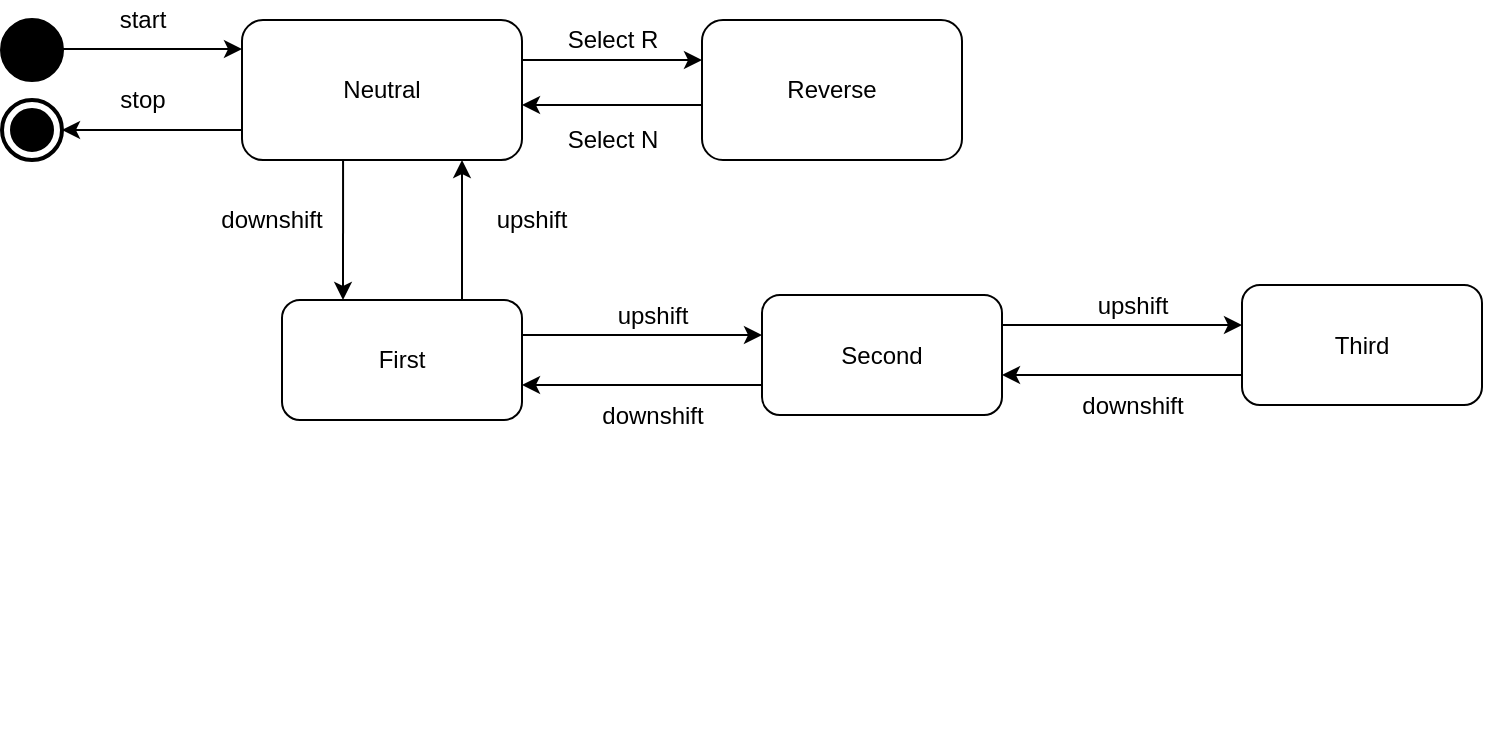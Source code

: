 <mxfile version="13.7.3" type="device"><diagram id="SpXR7Q0r0o3w_fKSbviL" name="Page-1"><mxGraphModel dx="1422" dy="822" grid="1" gridSize="10" guides="1" tooltips="1" connect="1" arrows="1" fold="1" page="1" pageScale="1" pageWidth="850" pageHeight="1100" math="0" shadow="0"><root><mxCell id="0"/><mxCell id="1" parent="0"/><mxCell id="OuAXb5mEeGIgTtvhZ95e-2" value="Neutral" style="rounded=1;whiteSpace=wrap;html=1;" parent="1" vertex="1"><mxGeometry x="175" y="140" width="140" height="70" as="geometry"/></mxCell><mxCell id="OuAXb5mEeGIgTtvhZ95e-4" value="Reverse" style="rounded=1;whiteSpace=wrap;html=1;" parent="1" vertex="1"><mxGeometry x="405" y="140" width="130" height="70" as="geometry"/></mxCell><mxCell id="OuAXb5mEeGIgTtvhZ95e-5" value="" style="endArrow=classic;html=1;exitX=1;exitY=0.5;exitDx=0;exitDy=0;" parent="1" edge="1"><mxGeometry width="50" height="50" relative="1" as="geometry"><mxPoint x="315" y="160" as="sourcePoint"/><mxPoint x="405" y="160" as="targetPoint"/></mxGeometry></mxCell><mxCell id="OuAXb5mEeGIgTtvhZ95e-6" value="" style="endArrow=classic;html=1;exitX=0;exitY=0.75;exitDx=0;exitDy=0;entryX=1;entryY=0.75;entryDx=0;entryDy=0;" parent="1" edge="1"><mxGeometry width="50" height="50" relative="1" as="geometry"><mxPoint x="405" y="182.5" as="sourcePoint"/><mxPoint x="315" y="182.5" as="targetPoint"/></mxGeometry></mxCell><mxCell id="OuAXb5mEeGIgTtvhZ95e-7" value="Select R" style="text;html=1;align=center;verticalAlign=middle;resizable=0;points=[];autosize=1;" parent="1" vertex="1"><mxGeometry x="330" y="140" width="60" height="20" as="geometry"/></mxCell><mxCell id="OuAXb5mEeGIgTtvhZ95e-8" value="Select N" style="text;html=1;align=center;verticalAlign=middle;resizable=0;points=[];autosize=1;" parent="1" vertex="1"><mxGeometry x="330" y="190" width="60" height="20" as="geometry"/></mxCell><mxCell id="OuAXb5mEeGIgTtvhZ95e-16" value="First" style="rounded=1;whiteSpace=wrap;html=1;" parent="1" vertex="1"><mxGeometry x="195" y="280" width="120" height="60" as="geometry"/></mxCell><mxCell id="OuAXb5mEeGIgTtvhZ95e-17" value="" style="endArrow=classic;html=1;exitX=1;exitY=0.5;exitDx=0;exitDy=0;" parent="1" edge="1"><mxGeometry width="50" height="50" relative="1" as="geometry"><mxPoint x="315" y="297.5" as="sourcePoint"/><mxPoint x="435" y="297.5" as="targetPoint"/></mxGeometry></mxCell><mxCell id="OuAXb5mEeGIgTtvhZ95e-18" value="" style="endArrow=classic;html=1;entryX=1;entryY=0.75;entryDx=0;entryDy=0;" parent="1" edge="1"><mxGeometry width="50" height="50" relative="1" as="geometry"><mxPoint x="435" y="322.5" as="sourcePoint"/><mxPoint x="315" y="322.5" as="targetPoint"/></mxGeometry></mxCell><mxCell id="OuAXb5mEeGIgTtvhZ95e-19" value="upshift" style="text;html=1;align=center;verticalAlign=middle;resizable=0;points=[];autosize=1;" parent="1" vertex="1"><mxGeometry x="355" y="277.5" width="50" height="20" as="geometry"/></mxCell><mxCell id="OuAXb5mEeGIgTtvhZ95e-20" value="downshift" style="text;html=1;align=center;verticalAlign=middle;resizable=0;points=[];autosize=1;" parent="1" vertex="1"><mxGeometry x="345" y="327.5" width="70" height="20" as="geometry"/></mxCell><mxCell id="OuAXb5mEeGIgTtvhZ95e-21" value="Second" style="rounded=1;whiteSpace=wrap;html=1;" parent="1" vertex="1"><mxGeometry x="435" y="277.5" width="120" height="60" as="geometry"/></mxCell><mxCell id="OuAXb5mEeGIgTtvhZ95e-22" value="" style="endArrow=classic;html=1;exitX=1;exitY=0.5;exitDx=0;exitDy=0;" parent="1" edge="1"><mxGeometry width="50" height="50" relative="1" as="geometry"><mxPoint x="555" y="292.5" as="sourcePoint"/><mxPoint x="675" y="292.5" as="targetPoint"/></mxGeometry></mxCell><mxCell id="OuAXb5mEeGIgTtvhZ95e-23" value="" style="endArrow=classic;html=1;entryX=1;entryY=0.75;entryDx=0;entryDy=0;" parent="1" edge="1"><mxGeometry width="50" height="50" relative="1" as="geometry"><mxPoint x="675" y="317.5" as="sourcePoint"/><mxPoint x="555" y="317.5" as="targetPoint"/></mxGeometry></mxCell><mxCell id="OuAXb5mEeGIgTtvhZ95e-24" value="upshift" style="text;html=1;align=center;verticalAlign=middle;resizable=0;points=[];autosize=1;" parent="1" vertex="1"><mxGeometry x="595" y="272.5" width="50" height="20" as="geometry"/></mxCell><mxCell id="OuAXb5mEeGIgTtvhZ95e-25" value="downshift" style="text;html=1;align=center;verticalAlign=middle;resizable=0;points=[];autosize=1;" parent="1" vertex="1"><mxGeometry x="585" y="322.5" width="70" height="20" as="geometry"/></mxCell><mxCell id="OuAXb5mEeGIgTtvhZ95e-26" value="Third" style="rounded=1;whiteSpace=wrap;html=1;" parent="1" vertex="1"><mxGeometry x="675" y="272.5" width="120" height="60" as="geometry"/></mxCell><mxCell id="OuAXb5mEeGIgTtvhZ95e-37" value="&lt;span style=&quot;color: rgba(0 , 0 , 0 , 0) ; font-family: monospace ; font-size: 0px&quot;&gt;%3CmxGraphModel%3E%3Croot%3E%3CmxCell%20id%3D%220%22%2F%3E%3CmxCell%20id%3D%221%22%20parent%3D%220%22%2F%3E%3CmxCell%20id%3D%222%22%20value%3D%22%22%20style%3D%22endArrow%3Dclassic%3Bhtml%3D1%3BexitX%3D0.25%3BexitY%3D1%3BexitDx%3D0%3BexitDy%3D0%3BentryX%3D0.385%3BentryY%3D0.008%3BentryDx%3D0%3BentryDy%3D0%3BentryPerimeter%3D0%3B%22%20edge%3D%221%22%20parent%3D%221%22%3E%3CmxGeometry%20width%3D%2250%22%20height%3D%2250%22%20relative%3D%221%22%20as%3D%22geometry%22%3E%3CmxPoint%20x%3D%22310%22%20y%3D%22210%22%20as%3D%22sourcePoint%22%2F%3E%3CmxPoint%20x%3D%22307.2%22%20y%3D%22261.04%22%20as%3D%22targetPoint%22%2F%3E%3C%2FmxGeometry%3E%3C%2FmxCell%3E%3C%2Froot%3E%3C%2FmxGraphModel%3E&lt;/span&gt;" style="text;html=1;align=center;verticalAlign=middle;resizable=0;points=[];autosize=1;" parent="1" vertex="1"><mxGeometry x="305" y="480" width="20" height="20" as="geometry"/></mxCell><mxCell id="OuAXb5mEeGIgTtvhZ95e-39" value="" style="endArrow=classic;html=1;exitX=0.361;exitY=1;exitDx=0;exitDy=0;exitPerimeter=0;" parent="1" edge="1" source="OuAXb5mEeGIgTtvhZ95e-2"><mxGeometry width="50" height="50" relative="1" as="geometry"><mxPoint x="225.5" y="230" as="sourcePoint"/><mxPoint x="225.5" y="280" as="targetPoint"/></mxGeometry></mxCell><mxCell id="OuAXb5mEeGIgTtvhZ95e-40" value="" style="endArrow=classic;html=1;" parent="1" edge="1"><mxGeometry width="50" height="50" relative="1" as="geometry"><mxPoint x="285" y="280" as="sourcePoint"/><mxPoint x="285" y="210" as="targetPoint"/></mxGeometry></mxCell><mxCell id="OuAXb5mEeGIgTtvhZ95e-41" value="&lt;span&gt;downshift&lt;/span&gt;" style="text;html=1;strokeColor=none;fillColor=none;align=center;verticalAlign=middle;whiteSpace=wrap;rounded=0;" parent="1" vertex="1"><mxGeometry x="155" y="230" width="70" height="20" as="geometry"/></mxCell><mxCell id="OuAXb5mEeGIgTtvhZ95e-42" value="&lt;span&gt;upshift&lt;/span&gt;" style="text;html=1;strokeColor=none;fillColor=none;align=center;verticalAlign=middle;whiteSpace=wrap;rounded=0;" parent="1" vertex="1"><mxGeometry x="285" y="230" width="70" height="20" as="geometry"/></mxCell><mxCell id="YoMEw5pywd9IZSHzngb9-4" value="" style="shape=ellipse;html=1;fillColor=#000000;strokeWidth=2;verticalLabelPosition=bottom;verticalAlignment=top;perimeter=ellipsePerimeter;" vertex="1" parent="1"><mxGeometry x="55" y="140" width="30" height="30" as="geometry"/></mxCell><mxCell id="YoMEw5pywd9IZSHzngb9-5" value="" style="html=1;shape=mxgraph.sysml.actFinal;strokeWidth=2;verticalLabelPosition=bottom;verticalAlignment=top;" vertex="1" parent="1"><mxGeometry x="55" y="180" width="30" height="30" as="geometry"/></mxCell><mxCell id="YoMEw5pywd9IZSHzngb9-6" value="" style="endArrow=classic;html=1;exitX=1;exitY=0.5;exitDx=0;exitDy=0;" edge="1" parent="1"><mxGeometry width="50" height="50" relative="1" as="geometry"><mxPoint x="85" y="154.5" as="sourcePoint"/><mxPoint x="175" y="154.5" as="targetPoint"/></mxGeometry></mxCell><mxCell id="YoMEw5pywd9IZSHzngb9-7" value="" style="endArrow=classic;html=1;entryX=1;entryY=0.5;entryDx=0;entryDy=0;entryPerimeter=0;" edge="1" parent="1" target="YoMEw5pywd9IZSHzngb9-5"><mxGeometry width="50" height="50" relative="1" as="geometry"><mxPoint x="175" y="195" as="sourcePoint"/><mxPoint x="65" y="260" as="targetPoint"/></mxGeometry></mxCell><mxCell id="YoMEw5pywd9IZSHzngb9-8" value="start" style="text;html=1;align=center;verticalAlign=middle;resizable=0;points=[];autosize=1;" vertex="1" parent="1"><mxGeometry x="105" y="130" width="40" height="20" as="geometry"/></mxCell><mxCell id="YoMEw5pywd9IZSHzngb9-9" value="stop" style="text;html=1;align=center;verticalAlign=middle;resizable=0;points=[];autosize=1;" vertex="1" parent="1"><mxGeometry x="105" y="170" width="40" height="20" as="geometry"/></mxCell></root></mxGraphModel></diagram></mxfile>